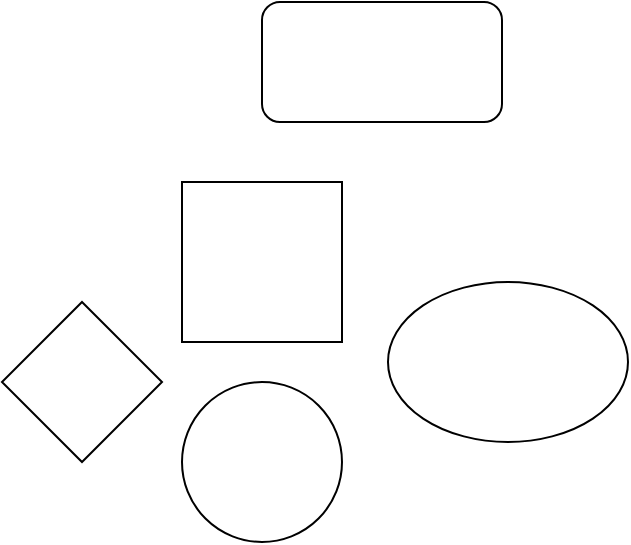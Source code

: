<mxfile version="10.6.3" type="github"><diagram id="fNRsKhmcW5EWQ7HpzBoO" name="ç¬¬ 1 é¡µ"><mxGraphModel dx="1074" dy="583" grid="1" gridSize="10" guides="1" tooltips="1" connect="1" arrows="1" fold="1" page="1" pageScale="1" pageWidth="827" pageHeight="1169" math="0" shadow="0"><root><mxCell id="0"/><mxCell id="1" parent="0"/><mxCell id="H3nPNsJ77oF3YW7kwevt-1" value="" style="whiteSpace=wrap;html=1;aspect=fixed;" parent="1" vertex="1"><mxGeometry x="310" y="240" width="80" height="80" as="geometry"/></mxCell><mxCell id="H3nPNsJ77oF3YW7kwevt-2" value="" style="ellipse;whiteSpace=wrap;html=1;aspect=fixed;" parent="1" vertex="1"><mxGeometry x="310" y="340" width="80" height="80" as="geometry"/></mxCell><mxCell id="vigiemNdhH2ddCpJzE_a-1" value="" style="ellipse;whiteSpace=wrap;html=1;" vertex="1" parent="1"><mxGeometry x="413" y="290" width="120" height="80" as="geometry"/></mxCell><mxCell id="vigiemNdhH2ddCpJzE_a-2" value="" style="rhombus;whiteSpace=wrap;html=1;" vertex="1" parent="1"><mxGeometry x="220" y="300" width="80" height="80" as="geometry"/></mxCell><mxCell id="vigiemNdhH2ddCpJzE_a-3" value="" style="rounded=1;whiteSpace=wrap;html=1;" vertex="1" parent="1"><mxGeometry x="350" y="150" width="120" height="60" as="geometry"/></mxCell></root></mxGraphModel></diagram></mxfile>